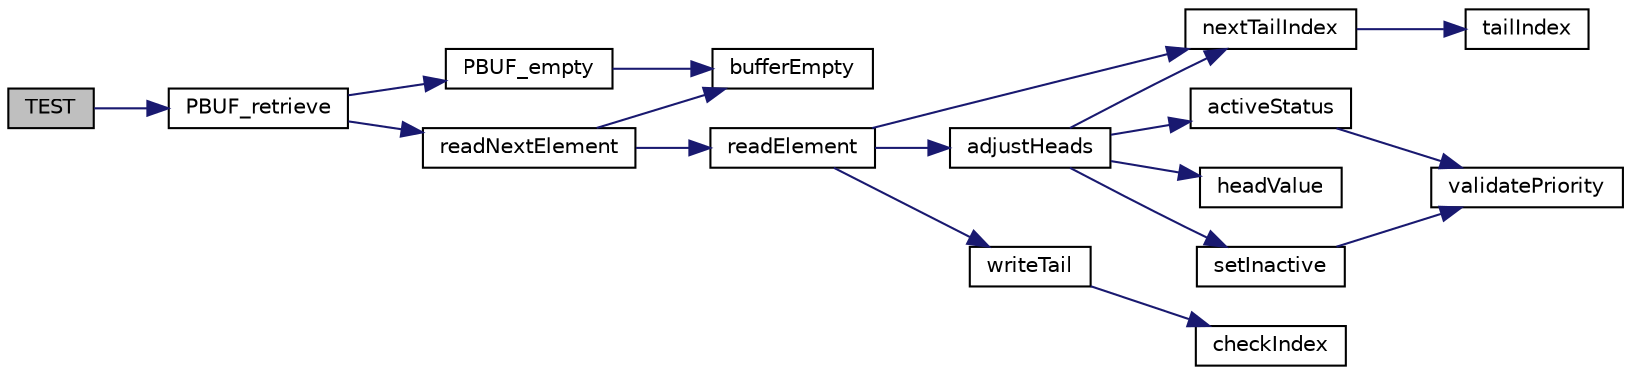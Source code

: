 digraph "TEST"
{
  edge [fontname="Helvetica",fontsize="10",labelfontname="Helvetica",labelfontsize="10"];
  node [fontname="Helvetica",fontsize="10",shape=record];
  rankdir="LR";
  Node224 [label="TEST",height=0.2,width=0.4,color="black", fillcolor="grey75", style="filled", fontcolor="black"];
  Node224 -> Node225 [color="midnightblue",fontsize="10",style="solid",fontname="Helvetica"];
  Node225 [label="PBUF_retrieve",height=0.2,width=0.4,color="black", fillcolor="white", style="filled",URL="$group__API.html#ga3b29980e7f7f1d7adbc8c01d14ea3c56",tooltip="Retrieve an element from the tail of the buffer and assign to the element pointer passed in..."];
  Node225 -> Node226 [color="midnightblue",fontsize="10",style="solid",fontname="Helvetica"];
  Node226 [label="PBUF_empty",height=0.2,width=0.4,color="black", fillcolor="white", style="filled",URL="$group__API.html#ga6f5ebd5522a2614c8473d44789b4a6fe",tooltip="Return non-zero if buffer is empty. "];
  Node226 -> Node227 [color="midnightblue",fontsize="10",style="solid",fontname="Helvetica"];
  Node227 [label="bufferEmpty",height=0.2,width=0.4,color="black", fillcolor="white", style="filled",URL="$group__Internal.html#ga4040671ef2dccd1394038df3a9f10c6c",tooltip="Check whether the buffer is empty. "];
  Node225 -> Node228 [color="midnightblue",fontsize="10",style="solid",fontname="Helvetica"];
  Node228 [label="readNextElement",height=0.2,width=0.4,color="black", fillcolor="white", style="filled",URL="$group__Internal.html#ga8f4c086d9cc6c9d8b2d19d0d8622afaa",tooltip="Read the next element and assign to the element pointer passed in. "];
  Node228 -> Node227 [color="midnightblue",fontsize="10",style="solid",fontname="Helvetica"];
  Node228 -> Node229 [color="midnightblue",fontsize="10",style="solid",fontname="Helvetica"];
  Node229 [label="readElement",height=0.2,width=0.4,color="black", fillcolor="white", style="filled",URL="$group__Internal.html#ga2e940de75d9a9058d8e6d7612807351a",tooltip="Read element from the buffer and assign to the element pointer passed in. "];
  Node229 -> Node230 [color="midnightblue",fontsize="10",style="solid",fontname="Helvetica"];
  Node230 [label="nextTailIndex",height=0.2,width=0.4,color="black", fillcolor="white", style="filled",URL="$group__Internal.html#ga9ff9ed75bb6e4b8b09b58069b5b8a6ec",tooltip="Update the passed in index with the index pointed to by the tail pointer after advancing it..."];
  Node230 -> Node231 [color="midnightblue",fontsize="10",style="solid",fontname="Helvetica"];
  Node231 [label="tailIndex",height=0.2,width=0.4,color="black", fillcolor="white", style="filled",URL="$group__Internal.html#ga25f69e90532a55846b77358559c3850d",tooltip="Return the index pointed to by the tail pointer. "];
  Node229 -> Node232 [color="midnightblue",fontsize="10",style="solid",fontname="Helvetica"];
  Node232 [label="adjustHeads",height=0.2,width=0.4,color="black", fillcolor="white", style="filled",URL="$group__Internal.html#ga3e85c888f355abcb7d3d93d69c575d9a",tooltip="Adjust the tail, and make any depleted priorities inactive. "];
  Node232 -> Node233 [color="midnightblue",fontsize="10",style="solid",fontname="Helvetica"];
  Node233 [label="activeStatus",height=0.2,width=0.4,color="black", fillcolor="white", style="filled",URL="$group__Internal.html#ga96a9cdf59344a92de680c2054de68d18",tooltip="Return the active status of the priority passed in. "];
  Node233 -> Node234 [color="midnightblue",fontsize="10",style="solid",fontname="Helvetica"];
  Node234 [label="validatePriority",height=0.2,width=0.4,color="black", fillcolor="white", style="filled",URL="$group__Internal.html#ga1d89e6a47f0d969863ebd23cf34f8ceb",tooltip="Check the priority is a valid one. "];
  Node232 -> Node230 [color="midnightblue",fontsize="10",style="solid",fontname="Helvetica"];
  Node232 -> Node235 [color="midnightblue",fontsize="10",style="solid",fontname="Helvetica"];
  Node235 [label="headValue",height=0.2,width=0.4,color="black", fillcolor="white", style="filled",URL="$group__Internal.html#ga55454ce12d8fbbc635fddc48d7a26891",tooltip="Return the index pointed to by the head related with the priority passed in. "];
  Node232 -> Node236 [color="midnightblue",fontsize="10",style="solid",fontname="Helvetica"];
  Node236 [label="setInactive",height=0.2,width=0.4,color="black", fillcolor="white", style="filled",URL="$group__Internal.html#gad6bfc10ed2b3640fbfd1ef1c485b1b82",tooltip="Reset the relevant activity flag of the priority passed in. "];
  Node236 -> Node234 [color="midnightblue",fontsize="10",style="solid",fontname="Helvetica"];
  Node229 -> Node237 [color="midnightblue",fontsize="10",style="solid",fontname="Helvetica"];
  Node237 [label="writeTail",height=0.2,width=0.4,color="black", fillcolor="white", style="filled",URL="$group__Internal.html#gae1d6cf89c1d2cecc5b27e8b1da9e9a18",tooltip="Write a new index to the tail pointer. "];
  Node237 -> Node238 [color="midnightblue",fontsize="10",style="solid",fontname="Helvetica"];
  Node238 [label="checkIndex",height=0.2,width=0.4,color="black", fillcolor="white", style="filled",URL="$group__Internal.html#gae61bd49f018987359c0c7af18baaccad",tooltip="Check the index is a valid Index. "];
}
